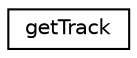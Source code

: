 digraph "Graphical Class Hierarchy"
{
 // LATEX_PDF_SIZE
  edge [fontname="Helvetica",fontsize="10",labelfontname="Helvetica",labelfontsize="10"];
  node [fontname="Helvetica",fontsize="10",shape=record];
  rankdir="LR";
  Node0 [label="getTrack",height=0.2,width=0.4,color="black", fillcolor="white", style="filled",URL="$classget_track.html",tooltip=" "];
}
